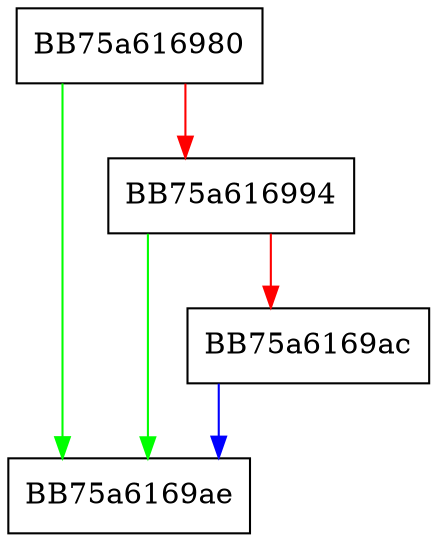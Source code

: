 digraph call {
  node [shape="box"];
  graph [splines=ortho];
  BB75a616980 -> BB75a6169ae [color="green"];
  BB75a616980 -> BB75a616994 [color="red"];
  BB75a616994 -> BB75a6169ae [color="green"];
  BB75a616994 -> BB75a6169ac [color="red"];
  BB75a6169ac -> BB75a6169ae [color="blue"];
}